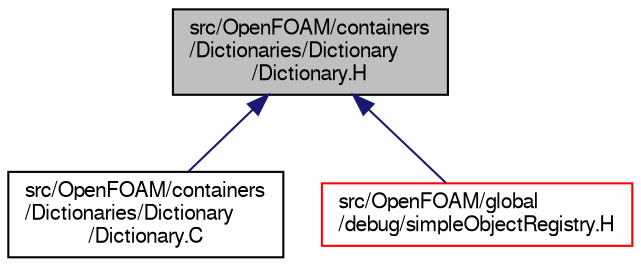 digraph "src/OpenFOAM/containers/Dictionaries/Dictionary/Dictionary.H"
{
  bgcolor="transparent";
  edge [fontname="FreeSans",fontsize="10",labelfontname="FreeSans",labelfontsize="10"];
  node [fontname="FreeSans",fontsize="10",shape=record];
  Node61 [label="src/OpenFOAM/containers\l/Dictionaries/Dictionary\l/Dictionary.H",height=0.2,width=0.4,color="black", fillcolor="grey75", style="filled", fontcolor="black"];
  Node61 -> Node62 [dir="back",color="midnightblue",fontsize="10",style="solid",fontname="FreeSans"];
  Node62 [label="src/OpenFOAM/containers\l/Dictionaries/Dictionary\l/Dictionary.C",height=0.2,width=0.4,color="black",URL="$a08426.html"];
  Node61 -> Node63 [dir="back",color="midnightblue",fontsize="10",style="solid",fontname="FreeSans"];
  Node63 [label="src/OpenFOAM/global\l/debug/simpleObjectRegistry.H",height=0.2,width=0.4,color="red",URL="$a10259.html"];
}
